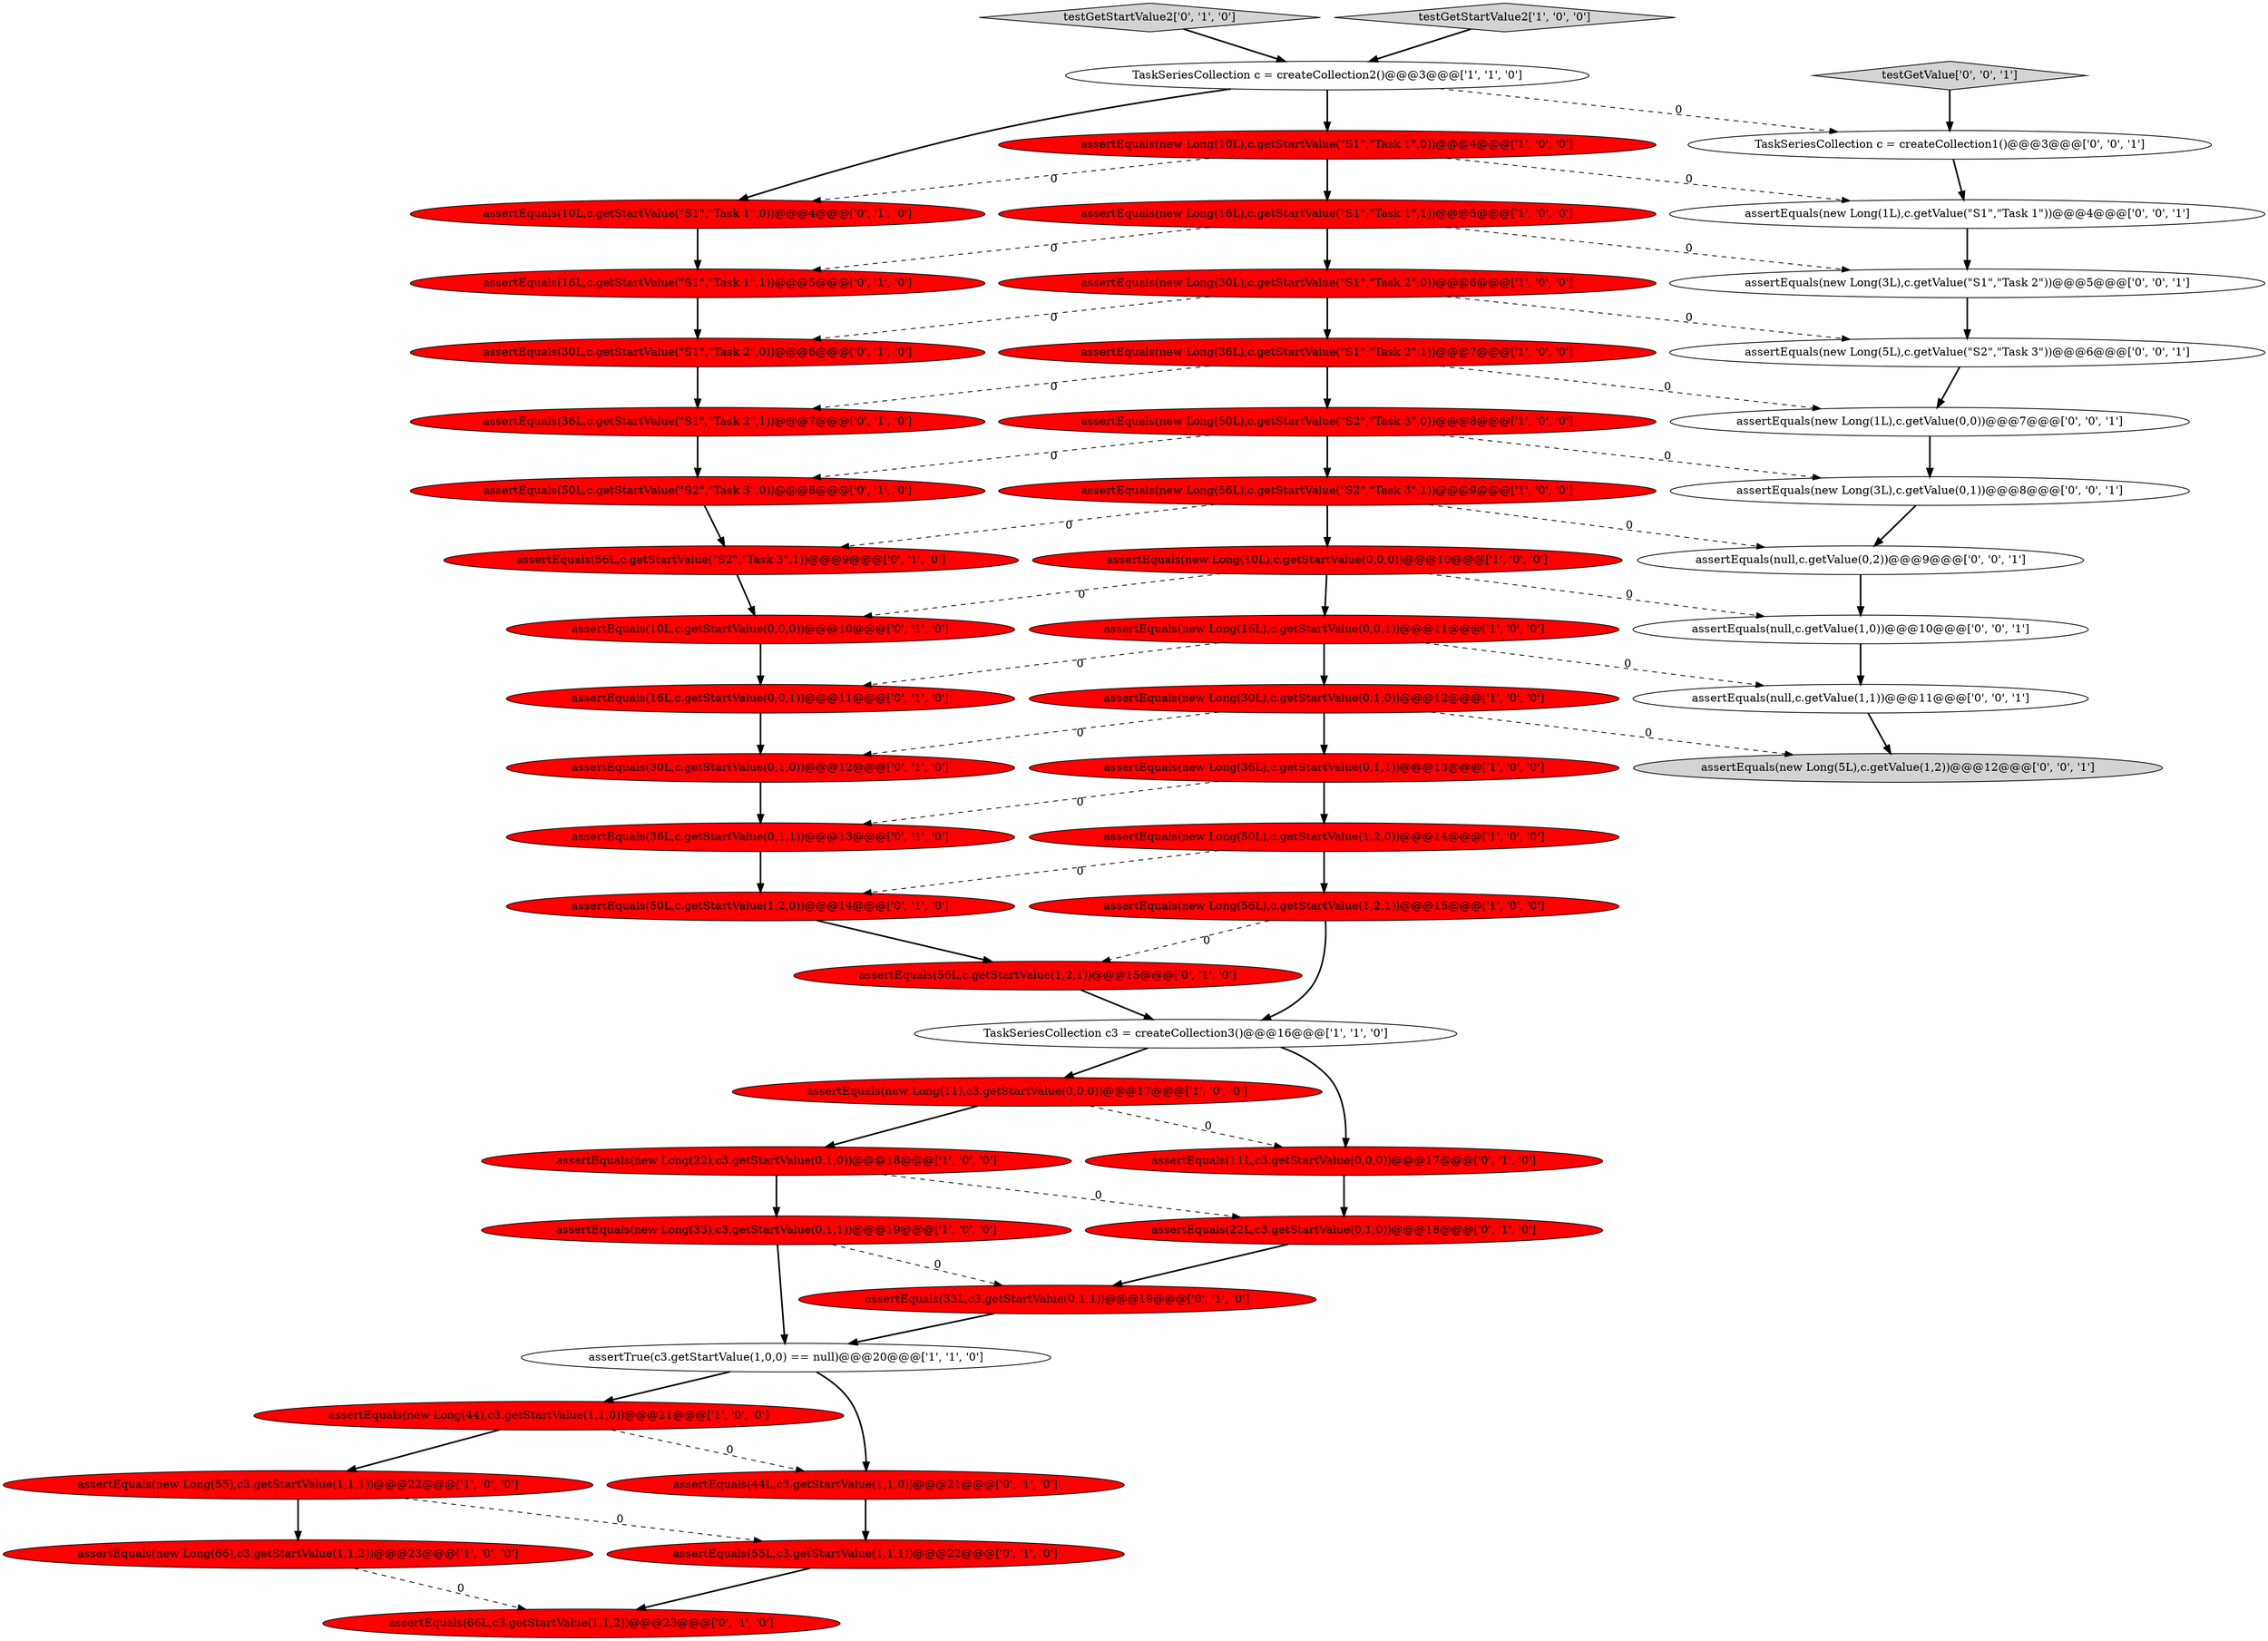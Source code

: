 digraph {
19 [style = filled, label = "assertEquals(new Long(66),c3.getStartValue(1,1,2))@@@23@@@['1', '0', '0']", fillcolor = red, shape = ellipse image = "AAA1AAABBB1BBB"];
33 [style = filled, label = "assertEquals(10L,c.getStartValue(\"S1\",\"Task 1\",0))@@@4@@@['0', '1', '0']", fillcolor = red, shape = ellipse image = "AAA1AAABBB2BBB"];
48 [style = filled, label = "assertEquals(new Long(1L),c.getValue(\"S1\",\"Task 1\"))@@@4@@@['0', '0', '1']", fillcolor = white, shape = ellipse image = "AAA0AAABBB3BBB"];
32 [style = filled, label = "testGetStartValue2['0', '1', '0']", fillcolor = lightgray, shape = diamond image = "AAA0AAABBB2BBB"];
37 [style = filled, label = "assertEquals(56L,c.getStartValue(1,2,1))@@@15@@@['0', '1', '0']", fillcolor = red, shape = ellipse image = "AAA1AAABBB2BBB"];
3 [style = filled, label = "assertEquals(new Long(56L),c.getStartValue(1,2,1))@@@15@@@['1', '0', '0']", fillcolor = red, shape = ellipse image = "AAA1AAABBB1BBB"];
29 [style = filled, label = "assertEquals(16L,c.getStartValue(\"S1\",\"Task 1\",1))@@@5@@@['0', '1', '0']", fillcolor = red, shape = ellipse image = "AAA1AAABBB2BBB"];
38 [style = filled, label = "assertEquals(56L,c.getStartValue(\"S2\",\"Task 3\",1))@@@9@@@['0', '1', '0']", fillcolor = red, shape = ellipse image = "AAA1AAABBB2BBB"];
13 [style = filled, label = "assertEquals(new Long(30L),c.getStartValue(0,1,0))@@@12@@@['1', '0', '0']", fillcolor = red, shape = ellipse image = "AAA1AAABBB1BBB"];
18 [style = filled, label = "assertEquals(new Long(10L),c.getStartValue(\"S1\",\"Task 1\",0))@@@4@@@['1', '0', '0']", fillcolor = red, shape = ellipse image = "AAA1AAABBB1BBB"];
20 [style = filled, label = "assertEquals(new Long(44),c3.getStartValue(1,1,0))@@@21@@@['1', '0', '0']", fillcolor = red, shape = ellipse image = "AAA1AAABBB1BBB"];
22 [style = filled, label = "assertEquals(44L,c3.getStartValue(1,1,0))@@@21@@@['0', '1', '0']", fillcolor = red, shape = ellipse image = "AAA1AAABBB2BBB"];
15 [style = filled, label = "assertEquals(new Long(22),c3.getStartValue(0,1,0))@@@18@@@['1', '0', '0']", fillcolor = red, shape = ellipse image = "AAA1AAABBB1BBB"];
27 [style = filled, label = "assertEquals(22L,c3.getStartValue(0,1,0))@@@18@@@['0', '1', '0']", fillcolor = red, shape = ellipse image = "AAA1AAABBB2BBB"];
36 [style = filled, label = "assertEquals(36L,c.getStartValue(\"S1\",\"Task 2\",1))@@@7@@@['0', '1', '0']", fillcolor = red, shape = ellipse image = "AAA1AAABBB2BBB"];
45 [style = filled, label = "assertEquals(new Long(3L),c.getValue(0,1))@@@8@@@['0', '0', '1']", fillcolor = white, shape = ellipse image = "AAA0AAABBB3BBB"];
39 [style = filled, label = "assertEquals(10L,c.getStartValue(0,0,0))@@@10@@@['0', '1', '0']", fillcolor = red, shape = ellipse image = "AAA1AAABBB2BBB"];
16 [style = filled, label = "assertEquals(new Long(11),c3.getStartValue(0,0,0))@@@17@@@['1', '0', '0']", fillcolor = red, shape = ellipse image = "AAA1AAABBB1BBB"];
34 [style = filled, label = "assertEquals(50L,c.getStartValue(\"S2\",\"Task 3\",0))@@@8@@@['0', '1', '0']", fillcolor = red, shape = ellipse image = "AAA1AAABBB2BBB"];
47 [style = filled, label = "assertEquals(new Long(3L),c.getValue(\"S1\",\"Task 2\"))@@@5@@@['0', '0', '1']", fillcolor = white, shape = ellipse image = "AAA0AAABBB3BBB"];
44 [style = filled, label = "assertEquals(new Long(5L),c.getValue(\"S2\",\"Task 3\"))@@@6@@@['0', '0', '1']", fillcolor = white, shape = ellipse image = "AAA0AAABBB3BBB"];
30 [style = filled, label = "assertEquals(50L,c.getStartValue(1,2,0))@@@14@@@['0', '1', '0']", fillcolor = red, shape = ellipse image = "AAA1AAABBB2BBB"];
49 [style = filled, label = "assertEquals(null,c.getValue(0,2))@@@9@@@['0', '0', '1']", fillcolor = white, shape = ellipse image = "AAA0AAABBB3BBB"];
42 [style = filled, label = "assertEquals(new Long(1L),c.getValue(0,0))@@@7@@@['0', '0', '1']", fillcolor = white, shape = ellipse image = "AAA0AAABBB3BBB"];
43 [style = filled, label = "assertEquals(null,c.getValue(1,0))@@@10@@@['0', '0', '1']", fillcolor = white, shape = ellipse image = "AAA0AAABBB3BBB"];
2 [style = filled, label = "assertEquals(new Long(33),c3.getStartValue(0,1,1))@@@19@@@['1', '0', '0']", fillcolor = red, shape = ellipse image = "AAA1AAABBB1BBB"];
24 [style = filled, label = "assertEquals(66L,c3.getStartValue(1,1,2))@@@23@@@['0', '1', '0']", fillcolor = red, shape = ellipse image = "AAA1AAABBB2BBB"];
25 [style = filled, label = "assertEquals(30L,c.getStartValue(\"S1\",\"Task 2\",0))@@@6@@@['0', '1', '0']", fillcolor = red, shape = ellipse image = "AAA1AAABBB2BBB"];
0 [style = filled, label = "assertEquals(new Long(16L),c.getStartValue(\"S1\",\"Task 1\",1))@@@5@@@['1', '0', '0']", fillcolor = red, shape = ellipse image = "AAA1AAABBB1BBB"];
10 [style = filled, label = "assertEquals(new Long(56L),c.getStartValue(\"S2\",\"Task 3\",1))@@@9@@@['1', '0', '0']", fillcolor = red, shape = ellipse image = "AAA1AAABBB1BBB"];
50 [style = filled, label = "assertEquals(null,c.getValue(1,1))@@@11@@@['0', '0', '1']", fillcolor = white, shape = ellipse image = "AAA0AAABBB3BBB"];
8 [style = filled, label = "assertEquals(new Long(10L),c.getStartValue(0,0,0))@@@10@@@['1', '0', '0']", fillcolor = red, shape = ellipse image = "AAA1AAABBB1BBB"];
1 [style = filled, label = "assertTrue(c3.getStartValue(1,0,0) == null)@@@20@@@['1', '1', '0']", fillcolor = white, shape = ellipse image = "AAA0AAABBB1BBB"];
12 [style = filled, label = "TaskSeriesCollection c = createCollection2()@@@3@@@['1', '1', '0']", fillcolor = white, shape = ellipse image = "AAA0AAABBB1BBB"];
14 [style = filled, label = "assertEquals(new Long(36L),c.getStartValue(0,1,1))@@@13@@@['1', '0', '0']", fillcolor = red, shape = ellipse image = "AAA1AAABBB1BBB"];
6 [style = filled, label = "assertEquals(new Long(50L),c.getStartValue(\"S2\",\"Task 3\",0))@@@8@@@['1', '0', '0']", fillcolor = red, shape = ellipse image = "AAA1AAABBB1BBB"];
21 [style = filled, label = "assertEquals(new Long(50L),c.getStartValue(1,2,0))@@@14@@@['1', '0', '0']", fillcolor = red, shape = ellipse image = "AAA1AAABBB1BBB"];
23 [style = filled, label = "assertEquals(16L,c.getStartValue(0,0,1))@@@11@@@['0', '1', '0']", fillcolor = red, shape = ellipse image = "AAA1AAABBB2BBB"];
28 [style = filled, label = "assertEquals(36L,c.getStartValue(0,1,1))@@@13@@@['0', '1', '0']", fillcolor = red, shape = ellipse image = "AAA1AAABBB2BBB"];
51 [style = filled, label = "assertEquals(new Long(5L),c.getValue(1,2))@@@12@@@['0', '0', '1']", fillcolor = lightgray, shape = ellipse image = "AAA0AAABBB3BBB"];
26 [style = filled, label = "assertEquals(30L,c.getStartValue(0,1,0))@@@12@@@['0', '1', '0']", fillcolor = red, shape = ellipse image = "AAA1AAABBB2BBB"];
11 [style = filled, label = "assertEquals(new Long(16L),c.getStartValue(0,0,1))@@@11@@@['1', '0', '0']", fillcolor = red, shape = ellipse image = "AAA1AAABBB1BBB"];
46 [style = filled, label = "testGetValue['0', '0', '1']", fillcolor = lightgray, shape = diamond image = "AAA0AAABBB3BBB"];
5 [style = filled, label = "assertEquals(new Long(36L),c.getStartValue(\"S1\",\"Task 2\",1))@@@7@@@['1', '0', '0']", fillcolor = red, shape = ellipse image = "AAA1AAABBB1BBB"];
31 [style = filled, label = "assertEquals(55L,c3.getStartValue(1,1,1))@@@22@@@['0', '1', '0']", fillcolor = red, shape = ellipse image = "AAA1AAABBB2BBB"];
41 [style = filled, label = "TaskSeriesCollection c = createCollection1()@@@3@@@['0', '0', '1']", fillcolor = white, shape = ellipse image = "AAA0AAABBB3BBB"];
7 [style = filled, label = "assertEquals(new Long(30L),c.getStartValue(\"S1\",\"Task 2\",0))@@@6@@@['1', '0', '0']", fillcolor = red, shape = ellipse image = "AAA1AAABBB1BBB"];
40 [style = filled, label = "assertEquals(11L,c3.getStartValue(0,0,0))@@@17@@@['0', '1', '0']", fillcolor = red, shape = ellipse image = "AAA1AAABBB2BBB"];
9 [style = filled, label = "assertEquals(new Long(55),c3.getStartValue(1,1,1))@@@22@@@['1', '0', '0']", fillcolor = red, shape = ellipse image = "AAA1AAABBB1BBB"];
4 [style = filled, label = "testGetStartValue2['1', '0', '0']", fillcolor = lightgray, shape = diamond image = "AAA0AAABBB1BBB"];
17 [style = filled, label = "TaskSeriesCollection c3 = createCollection3()@@@16@@@['1', '1', '0']", fillcolor = white, shape = ellipse image = "AAA0AAABBB1BBB"];
35 [style = filled, label = "assertEquals(33L,c3.getStartValue(0,1,1))@@@19@@@['0', '1', '0']", fillcolor = red, shape = ellipse image = "AAA1AAABBB2BBB"];
16->15 [style = bold, label=""];
44->42 [style = bold, label=""];
15->2 [style = bold, label=""];
43->50 [style = bold, label=""];
36->34 [style = bold, label=""];
28->30 [style = bold, label=""];
20->9 [style = bold, label=""];
42->45 [style = bold, label=""];
14->28 [style = dashed, label="0"];
32->12 [style = bold, label=""];
2->1 [style = bold, label=""];
25->36 [style = bold, label=""];
45->49 [style = bold, label=""];
31->24 [style = bold, label=""];
3->37 [style = dashed, label="0"];
2->35 [style = dashed, label="0"];
37->17 [style = bold, label=""];
10->38 [style = dashed, label="0"];
11->50 [style = dashed, label="0"];
5->42 [style = dashed, label="0"];
23->26 [style = bold, label=""];
22->31 [style = bold, label=""];
1->20 [style = bold, label=""];
29->25 [style = bold, label=""];
17->40 [style = bold, label=""];
11->23 [style = dashed, label="0"];
0->47 [style = dashed, label="0"];
6->34 [style = dashed, label="0"];
30->37 [style = bold, label=""];
18->48 [style = dashed, label="0"];
5->36 [style = dashed, label="0"];
38->39 [style = bold, label=""];
13->26 [style = dashed, label="0"];
49->43 [style = bold, label=""];
27->35 [style = bold, label=""];
46->41 [style = bold, label=""];
12->41 [style = dashed, label="0"];
8->43 [style = dashed, label="0"];
0->7 [style = bold, label=""];
33->29 [style = bold, label=""];
1->22 [style = bold, label=""];
21->30 [style = dashed, label="0"];
41->48 [style = bold, label=""];
7->5 [style = bold, label=""];
35->1 [style = bold, label=""];
5->6 [style = bold, label=""];
10->8 [style = bold, label=""];
9->31 [style = dashed, label="0"];
6->45 [style = dashed, label="0"];
18->33 [style = dashed, label="0"];
40->27 [style = bold, label=""];
48->47 [style = bold, label=""];
50->51 [style = bold, label=""];
6->10 [style = bold, label=""];
39->23 [style = bold, label=""];
11->13 [style = bold, label=""];
8->39 [style = dashed, label="0"];
0->29 [style = dashed, label="0"];
12->18 [style = bold, label=""];
12->33 [style = bold, label=""];
20->22 [style = dashed, label="0"];
7->25 [style = dashed, label="0"];
13->51 [style = dashed, label="0"];
9->19 [style = bold, label=""];
4->12 [style = bold, label=""];
3->17 [style = bold, label=""];
47->44 [style = bold, label=""];
10->49 [style = dashed, label="0"];
19->24 [style = dashed, label="0"];
15->27 [style = dashed, label="0"];
7->44 [style = dashed, label="0"];
26->28 [style = bold, label=""];
34->38 [style = bold, label=""];
8->11 [style = bold, label=""];
13->14 [style = bold, label=""];
18->0 [style = bold, label=""];
14->21 [style = bold, label=""];
16->40 [style = dashed, label="0"];
17->16 [style = bold, label=""];
21->3 [style = bold, label=""];
}
